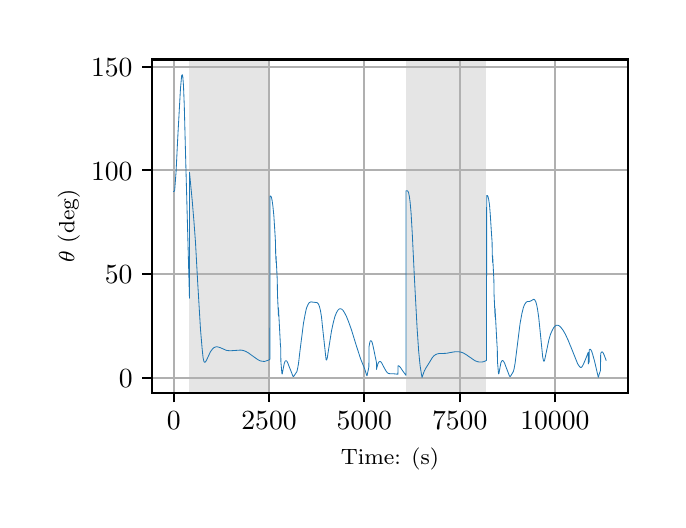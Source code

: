 \begingroup%
\makeatletter%
\begin{pgfpicture}%
\pgfpathrectangle{\pgfpointorigin}{\pgfqpoint{3.15in}{2.362in}}%
\pgfusepath{use as bounding box, clip}%
\begin{pgfscope}%
\pgfsetbuttcap%
\pgfsetmiterjoin%
\definecolor{currentfill}{rgb}{1.0,1.0,1.0}%
\pgfsetfillcolor{currentfill}%
\pgfsetlinewidth{0.0pt}%
\definecolor{currentstroke}{rgb}{1.0,1.0,1.0}%
\pgfsetstrokecolor{currentstroke}%
\pgfsetdash{}{0pt}%
\pgfpathmoveto{\pgfqpoint{0.0in}{0.0in}}%
\pgfpathlineto{\pgfqpoint{3.15in}{0.0in}}%
\pgfpathlineto{\pgfqpoint{3.15in}{2.362in}}%
\pgfpathlineto{\pgfqpoint{0.0in}{2.362in}}%
\pgfpathclose%
\pgfusepath{fill}%
\end{pgfscope}%
\begin{pgfscope}%
\pgfsetbuttcap%
\pgfsetmiterjoin%
\definecolor{currentfill}{rgb}{1.0,1.0,1.0}%
\pgfsetfillcolor{currentfill}%
\pgfsetlinewidth{0.0pt}%
\definecolor{currentstroke}{rgb}{0.0,0.0,0.0}%
\pgfsetstrokecolor{currentstroke}%
\pgfsetstrokeopacity{0.0}%
\pgfsetdash{}{0pt}%
\pgfpathmoveto{\pgfqpoint{0.622in}{0.537in}}%
\pgfpathlineto{\pgfqpoint{3.0in}{0.537in}}%
\pgfpathlineto{\pgfqpoint{3.0in}{2.203in}}%
\pgfpathlineto{\pgfqpoint{0.622in}{2.203in}}%
\pgfpathclose%
\pgfusepath{fill}%
\end{pgfscope}%
\begin{pgfscope}%
\pgfpathrectangle{\pgfqpoint{0.622in}{0.537in}}{\pgfqpoint{2.377in}{1.666in}}%
\pgfusepath{clip}%
\pgfsetbuttcap%
\pgfsetmiterjoin%
\definecolor{currentfill}{rgb}{0.502,0.502,0.502}%
\pgfsetfillcolor{currentfill}%
\pgfsetfillopacity{0.2}%
\pgfsetlinewidth{0.0pt}%
\definecolor{currentstroke}{rgb}{0.0,0.0,0.0}%
\pgfsetstrokecolor{currentstroke}%
\pgfsetstrokeopacity{0.2}%
\pgfsetdash{}{0pt}%
\pgfpathmoveto{\pgfqpoint{0.809in}{0.537in}}%
\pgfpathlineto{\pgfqpoint{0.809in}{2.203in}}%
\pgfpathlineto{\pgfqpoint{1.211in}{2.203in}}%
\pgfpathlineto{\pgfqpoint{1.211in}{0.537in}}%
\pgfpathclose%
\pgfusepath{fill}%
\end{pgfscope}%
\begin{pgfscope}%
\pgfpathrectangle{\pgfqpoint{0.622in}{0.537in}}{\pgfqpoint{2.377in}{1.666in}}%
\pgfusepath{clip}%
\pgfsetbuttcap%
\pgfsetmiterjoin%
\definecolor{currentfill}{rgb}{0.502,0.502,0.502}%
\pgfsetfillcolor{currentfill}%
\pgfsetfillopacity{0.2}%
\pgfsetlinewidth{0.0pt}%
\definecolor{currentstroke}{rgb}{0.0,0.0,0.0}%
\pgfsetstrokecolor{currentstroke}%
\pgfsetstrokeopacity{0.2}%
\pgfsetdash{}{0pt}%
\pgfpathmoveto{\pgfqpoint{1.892in}{0.537in}}%
\pgfpathlineto{\pgfqpoint{1.892in}{2.203in}}%
\pgfpathlineto{\pgfqpoint{2.294in}{2.203in}}%
\pgfpathlineto{\pgfqpoint{2.294in}{0.537in}}%
\pgfpathclose%
\pgfusepath{fill}%
\end{pgfscope}%
\begin{pgfscope}%
\pgfpathrectangle{\pgfqpoint{0.622in}{0.537in}}{\pgfqpoint{2.377in}{1.666in}}%
\pgfusepath{clip}%
\pgfsetrectcap%
\pgfsetroundjoin%
\pgfsetlinewidth{0.803pt}%
\definecolor{currentstroke}{rgb}{0.69,0.69,0.69}%
\pgfsetstrokecolor{currentstroke}%
\pgfsetdash{}{0pt}%
\pgfpathmoveto{\pgfqpoint{0.73in}{0.537in}}%
\pgfpathlineto{\pgfqpoint{0.73in}{2.203in}}%
\pgfusepath{stroke}%
\end{pgfscope}%
\begin{pgfscope}%
\pgfsetbuttcap%
\pgfsetroundjoin%
\definecolor{currentfill}{rgb}{0.0,0.0,0.0}%
\pgfsetfillcolor{currentfill}%
\pgfsetlinewidth{0.803pt}%
\definecolor{currentstroke}{rgb}{0.0,0.0,0.0}%
\pgfsetstrokecolor{currentstroke}%
\pgfsetdash{}{0pt}%
\pgfsys@defobject{currentmarker}{\pgfqpoint{0.0in}{-0.049in}}{\pgfqpoint{0.0in}{0.0in}}{%
\pgfpathmoveto{\pgfqpoint{0.0in}{0.0in}}%
\pgfpathlineto{\pgfqpoint{0.0in}{-0.049in}}%
\pgfusepath{stroke,fill}%
}%
\begin{pgfscope}%
\pgfsys@transformshift{0.73in}{0.537in}%
\pgfsys@useobject{currentmarker}{}%
\end{pgfscope}%
\end{pgfscope}%
\begin{pgfscope}%
\definecolor{textcolor}{rgb}{0.0,0.0,0.0}%
\pgfsetstrokecolor{textcolor}%
\pgfsetfillcolor{textcolor}%
\pgftext[x=0.73in,y=0.44in,,top]{\color{textcolor}\rmfamily\fontsize{10.0}{12.0}\selectfont \(\displaystyle {0}\)}%
\end{pgfscope}%
\begin{pgfscope}%
\pgfpathrectangle{\pgfqpoint{0.622in}{0.537in}}{\pgfqpoint{2.377in}{1.666in}}%
\pgfusepath{clip}%
\pgfsetrectcap%
\pgfsetroundjoin%
\pgfsetlinewidth{0.803pt}%
\definecolor{currentstroke}{rgb}{0.69,0.69,0.69}%
\pgfsetstrokecolor{currentstroke}%
\pgfsetdash{}{0pt}%
\pgfpathmoveto{\pgfqpoint{1.207in}{0.537in}}%
\pgfpathlineto{\pgfqpoint{1.207in}{2.203in}}%
\pgfusepath{stroke}%
\end{pgfscope}%
\begin{pgfscope}%
\pgfsetbuttcap%
\pgfsetroundjoin%
\definecolor{currentfill}{rgb}{0.0,0.0,0.0}%
\pgfsetfillcolor{currentfill}%
\pgfsetlinewidth{0.803pt}%
\definecolor{currentstroke}{rgb}{0.0,0.0,0.0}%
\pgfsetstrokecolor{currentstroke}%
\pgfsetdash{}{0pt}%
\pgfsys@defobject{currentmarker}{\pgfqpoint{0.0in}{-0.049in}}{\pgfqpoint{0.0in}{0.0in}}{%
\pgfpathmoveto{\pgfqpoint{0.0in}{0.0in}}%
\pgfpathlineto{\pgfqpoint{0.0in}{-0.049in}}%
\pgfusepath{stroke,fill}%
}%
\begin{pgfscope}%
\pgfsys@transformshift{1.207in}{0.537in}%
\pgfsys@useobject{currentmarker}{}%
\end{pgfscope}%
\end{pgfscope}%
\begin{pgfscope}%
\definecolor{textcolor}{rgb}{0.0,0.0,0.0}%
\pgfsetstrokecolor{textcolor}%
\pgfsetfillcolor{textcolor}%
\pgftext[x=1.207in,y=0.44in,,top]{\color{textcolor}\rmfamily\fontsize{10.0}{12.0}\selectfont \(\displaystyle {2500}\)}%
\end{pgfscope}%
\begin{pgfscope}%
\pgfpathrectangle{\pgfqpoint{0.622in}{0.537in}}{\pgfqpoint{2.377in}{1.666in}}%
\pgfusepath{clip}%
\pgfsetrectcap%
\pgfsetroundjoin%
\pgfsetlinewidth{0.803pt}%
\definecolor{currentstroke}{rgb}{0.69,0.69,0.69}%
\pgfsetstrokecolor{currentstroke}%
\pgfsetdash{}{0pt}%
\pgfpathmoveto{\pgfqpoint{1.683in}{0.537in}}%
\pgfpathlineto{\pgfqpoint{1.683in}{2.203in}}%
\pgfusepath{stroke}%
\end{pgfscope}%
\begin{pgfscope}%
\pgfsetbuttcap%
\pgfsetroundjoin%
\definecolor{currentfill}{rgb}{0.0,0.0,0.0}%
\pgfsetfillcolor{currentfill}%
\pgfsetlinewidth{0.803pt}%
\definecolor{currentstroke}{rgb}{0.0,0.0,0.0}%
\pgfsetstrokecolor{currentstroke}%
\pgfsetdash{}{0pt}%
\pgfsys@defobject{currentmarker}{\pgfqpoint{0.0in}{-0.049in}}{\pgfqpoint{0.0in}{0.0in}}{%
\pgfpathmoveto{\pgfqpoint{0.0in}{0.0in}}%
\pgfpathlineto{\pgfqpoint{0.0in}{-0.049in}}%
\pgfusepath{stroke,fill}%
}%
\begin{pgfscope}%
\pgfsys@transformshift{1.683in}{0.537in}%
\pgfsys@useobject{currentmarker}{}%
\end{pgfscope}%
\end{pgfscope}%
\begin{pgfscope}%
\definecolor{textcolor}{rgb}{0.0,0.0,0.0}%
\pgfsetstrokecolor{textcolor}%
\pgfsetfillcolor{textcolor}%
\pgftext[x=1.683in,y=0.44in,,top]{\color{textcolor}\rmfamily\fontsize{10.0}{12.0}\selectfont \(\displaystyle {5000}\)}%
\end{pgfscope}%
\begin{pgfscope}%
\pgfpathrectangle{\pgfqpoint{0.622in}{0.537in}}{\pgfqpoint{2.377in}{1.666in}}%
\pgfusepath{clip}%
\pgfsetrectcap%
\pgfsetroundjoin%
\pgfsetlinewidth{0.803pt}%
\definecolor{currentstroke}{rgb}{0.69,0.69,0.69}%
\pgfsetstrokecolor{currentstroke}%
\pgfsetdash{}{0pt}%
\pgfpathmoveto{\pgfqpoint{2.16in}{0.537in}}%
\pgfpathlineto{\pgfqpoint{2.16in}{2.203in}}%
\pgfusepath{stroke}%
\end{pgfscope}%
\begin{pgfscope}%
\pgfsetbuttcap%
\pgfsetroundjoin%
\definecolor{currentfill}{rgb}{0.0,0.0,0.0}%
\pgfsetfillcolor{currentfill}%
\pgfsetlinewidth{0.803pt}%
\definecolor{currentstroke}{rgb}{0.0,0.0,0.0}%
\pgfsetstrokecolor{currentstroke}%
\pgfsetdash{}{0pt}%
\pgfsys@defobject{currentmarker}{\pgfqpoint{0.0in}{-0.049in}}{\pgfqpoint{0.0in}{0.0in}}{%
\pgfpathmoveto{\pgfqpoint{0.0in}{0.0in}}%
\pgfpathlineto{\pgfqpoint{0.0in}{-0.049in}}%
\pgfusepath{stroke,fill}%
}%
\begin{pgfscope}%
\pgfsys@transformshift{2.16in}{0.537in}%
\pgfsys@useobject{currentmarker}{}%
\end{pgfscope}%
\end{pgfscope}%
\begin{pgfscope}%
\definecolor{textcolor}{rgb}{0.0,0.0,0.0}%
\pgfsetstrokecolor{textcolor}%
\pgfsetfillcolor{textcolor}%
\pgftext[x=2.16in,y=0.44in,,top]{\color{textcolor}\rmfamily\fontsize{10.0}{12.0}\selectfont \(\displaystyle {7500}\)}%
\end{pgfscope}%
\begin{pgfscope}%
\pgfpathrectangle{\pgfqpoint{0.622in}{0.537in}}{\pgfqpoint{2.377in}{1.666in}}%
\pgfusepath{clip}%
\pgfsetrectcap%
\pgfsetroundjoin%
\pgfsetlinewidth{0.803pt}%
\definecolor{currentstroke}{rgb}{0.69,0.69,0.69}%
\pgfsetstrokecolor{currentstroke}%
\pgfsetdash{}{0pt}%
\pgfpathmoveto{\pgfqpoint{2.636in}{0.537in}}%
\pgfpathlineto{\pgfqpoint{2.636in}{2.203in}}%
\pgfusepath{stroke}%
\end{pgfscope}%
\begin{pgfscope}%
\pgfsetbuttcap%
\pgfsetroundjoin%
\definecolor{currentfill}{rgb}{0.0,0.0,0.0}%
\pgfsetfillcolor{currentfill}%
\pgfsetlinewidth{0.803pt}%
\definecolor{currentstroke}{rgb}{0.0,0.0,0.0}%
\pgfsetstrokecolor{currentstroke}%
\pgfsetdash{}{0pt}%
\pgfsys@defobject{currentmarker}{\pgfqpoint{0.0in}{-0.049in}}{\pgfqpoint{0.0in}{0.0in}}{%
\pgfpathmoveto{\pgfqpoint{0.0in}{0.0in}}%
\pgfpathlineto{\pgfqpoint{0.0in}{-0.049in}}%
\pgfusepath{stroke,fill}%
}%
\begin{pgfscope}%
\pgfsys@transformshift{2.636in}{0.537in}%
\pgfsys@useobject{currentmarker}{}%
\end{pgfscope}%
\end{pgfscope}%
\begin{pgfscope}%
\definecolor{textcolor}{rgb}{0.0,0.0,0.0}%
\pgfsetstrokecolor{textcolor}%
\pgfsetfillcolor{textcolor}%
\pgftext[x=2.636in,y=0.44in,,top]{\color{textcolor}\rmfamily\fontsize{10.0}{12.0}\selectfont \(\displaystyle {10000}\)}%
\end{pgfscope}%
\begin{pgfscope}%
\definecolor{textcolor}{rgb}{0.0,0.0,0.0}%
\pgfsetstrokecolor{textcolor}%
\pgfsetfillcolor{textcolor}%
\pgftext[x=1.811in,y=0.261in,,top]{\color{textcolor}\rmfamily\fontsize{8.0}{9.6}\selectfont Time: (s)}%
\end{pgfscope}%
\begin{pgfscope}%
\pgfpathrectangle{\pgfqpoint{0.622in}{0.537in}}{\pgfqpoint{2.377in}{1.666in}}%
\pgfusepath{clip}%
\pgfsetrectcap%
\pgfsetroundjoin%
\pgfsetlinewidth{0.803pt}%
\definecolor{currentstroke}{rgb}{0.69,0.69,0.69}%
\pgfsetstrokecolor{currentstroke}%
\pgfsetdash{}{0pt}%
\pgfpathmoveto{\pgfqpoint{0.622in}{0.611in}}%
\pgfpathlineto{\pgfqpoint{3.0in}{0.611in}}%
\pgfusepath{stroke}%
\end{pgfscope}%
\begin{pgfscope}%
\pgfsetbuttcap%
\pgfsetroundjoin%
\definecolor{currentfill}{rgb}{0.0,0.0,0.0}%
\pgfsetfillcolor{currentfill}%
\pgfsetlinewidth{0.803pt}%
\definecolor{currentstroke}{rgb}{0.0,0.0,0.0}%
\pgfsetstrokecolor{currentstroke}%
\pgfsetdash{}{0pt}%
\pgfsys@defobject{currentmarker}{\pgfqpoint{-0.049in}{0.0in}}{\pgfqpoint{-0.0in}{0.0in}}{%
\pgfpathmoveto{\pgfqpoint{-0.0in}{0.0in}}%
\pgfpathlineto{\pgfqpoint{-0.049in}{0.0in}}%
\pgfusepath{stroke,fill}%
}%
\begin{pgfscope}%
\pgfsys@transformshift{0.622in}{0.611in}%
\pgfsys@useobject{currentmarker}{}%
\end{pgfscope}%
\end{pgfscope}%
\begin{pgfscope}%
\definecolor{textcolor}{rgb}{0.0,0.0,0.0}%
\pgfsetstrokecolor{textcolor}%
\pgfsetfillcolor{textcolor}%
\pgftext[x=0.456in, y=0.563in, left, base]{\color{textcolor}\rmfamily\fontsize{10.0}{12.0}\selectfont \(\displaystyle {0}\)}%
\end{pgfscope}%
\begin{pgfscope}%
\pgfpathrectangle{\pgfqpoint{0.622in}{0.537in}}{\pgfqpoint{2.377in}{1.666in}}%
\pgfusepath{clip}%
\pgfsetrectcap%
\pgfsetroundjoin%
\pgfsetlinewidth{0.803pt}%
\definecolor{currentstroke}{rgb}{0.69,0.69,0.69}%
\pgfsetstrokecolor{currentstroke}%
\pgfsetdash{}{0pt}%
\pgfpathmoveto{\pgfqpoint{0.622in}{1.13in}}%
\pgfpathlineto{\pgfqpoint{3.0in}{1.13in}}%
\pgfusepath{stroke}%
\end{pgfscope}%
\begin{pgfscope}%
\pgfsetbuttcap%
\pgfsetroundjoin%
\definecolor{currentfill}{rgb}{0.0,0.0,0.0}%
\pgfsetfillcolor{currentfill}%
\pgfsetlinewidth{0.803pt}%
\definecolor{currentstroke}{rgb}{0.0,0.0,0.0}%
\pgfsetstrokecolor{currentstroke}%
\pgfsetdash{}{0pt}%
\pgfsys@defobject{currentmarker}{\pgfqpoint{-0.049in}{0.0in}}{\pgfqpoint{-0.0in}{0.0in}}{%
\pgfpathmoveto{\pgfqpoint{-0.0in}{0.0in}}%
\pgfpathlineto{\pgfqpoint{-0.049in}{0.0in}}%
\pgfusepath{stroke,fill}%
}%
\begin{pgfscope}%
\pgfsys@transformshift{0.622in}{1.13in}%
\pgfsys@useobject{currentmarker}{}%
\end{pgfscope}%
\end{pgfscope}%
\begin{pgfscope}%
\definecolor{textcolor}{rgb}{0.0,0.0,0.0}%
\pgfsetstrokecolor{textcolor}%
\pgfsetfillcolor{textcolor}%
\pgftext[x=0.386in, y=1.082in, left, base]{\color{textcolor}\rmfamily\fontsize{10.0}{12.0}\selectfont \(\displaystyle {50}\)}%
\end{pgfscope}%
\begin{pgfscope}%
\pgfpathrectangle{\pgfqpoint{0.622in}{0.537in}}{\pgfqpoint{2.377in}{1.666in}}%
\pgfusepath{clip}%
\pgfsetrectcap%
\pgfsetroundjoin%
\pgfsetlinewidth{0.803pt}%
\definecolor{currentstroke}{rgb}{0.69,0.69,0.69}%
\pgfsetstrokecolor{currentstroke}%
\pgfsetdash{}{0pt}%
\pgfpathmoveto{\pgfqpoint{0.622in}{1.649in}}%
\pgfpathlineto{\pgfqpoint{3.0in}{1.649in}}%
\pgfusepath{stroke}%
\end{pgfscope}%
\begin{pgfscope}%
\pgfsetbuttcap%
\pgfsetroundjoin%
\definecolor{currentfill}{rgb}{0.0,0.0,0.0}%
\pgfsetfillcolor{currentfill}%
\pgfsetlinewidth{0.803pt}%
\definecolor{currentstroke}{rgb}{0.0,0.0,0.0}%
\pgfsetstrokecolor{currentstroke}%
\pgfsetdash{}{0pt}%
\pgfsys@defobject{currentmarker}{\pgfqpoint{-0.049in}{0.0in}}{\pgfqpoint{-0.0in}{0.0in}}{%
\pgfpathmoveto{\pgfqpoint{-0.0in}{0.0in}}%
\pgfpathlineto{\pgfqpoint{-0.049in}{0.0in}}%
\pgfusepath{stroke,fill}%
}%
\begin{pgfscope}%
\pgfsys@transformshift{0.622in}{1.649in}%
\pgfsys@useobject{currentmarker}{}%
\end{pgfscope}%
\end{pgfscope}%
\begin{pgfscope}%
\definecolor{textcolor}{rgb}{0.0,0.0,0.0}%
\pgfsetstrokecolor{textcolor}%
\pgfsetfillcolor{textcolor}%
\pgftext[x=0.317in, y=1.6in, left, base]{\color{textcolor}\rmfamily\fontsize{10.0}{12.0}\selectfont \(\displaystyle {100}\)}%
\end{pgfscope}%
\begin{pgfscope}%
\pgfpathrectangle{\pgfqpoint{0.622in}{0.537in}}{\pgfqpoint{2.377in}{1.666in}}%
\pgfusepath{clip}%
\pgfsetrectcap%
\pgfsetroundjoin%
\pgfsetlinewidth{0.803pt}%
\definecolor{currentstroke}{rgb}{0.69,0.69,0.69}%
\pgfsetstrokecolor{currentstroke}%
\pgfsetdash{}{0pt}%
\pgfpathmoveto{\pgfqpoint{0.622in}{2.167in}}%
\pgfpathlineto{\pgfqpoint{3.0in}{2.167in}}%
\pgfusepath{stroke}%
\end{pgfscope}%
\begin{pgfscope}%
\pgfsetbuttcap%
\pgfsetroundjoin%
\definecolor{currentfill}{rgb}{0.0,0.0,0.0}%
\pgfsetfillcolor{currentfill}%
\pgfsetlinewidth{0.803pt}%
\definecolor{currentstroke}{rgb}{0.0,0.0,0.0}%
\pgfsetstrokecolor{currentstroke}%
\pgfsetdash{}{0pt}%
\pgfsys@defobject{currentmarker}{\pgfqpoint{-0.049in}{0.0in}}{\pgfqpoint{-0.0in}{0.0in}}{%
\pgfpathmoveto{\pgfqpoint{-0.0in}{0.0in}}%
\pgfpathlineto{\pgfqpoint{-0.049in}{0.0in}}%
\pgfusepath{stroke,fill}%
}%
\begin{pgfscope}%
\pgfsys@transformshift{0.622in}{2.167in}%
\pgfsys@useobject{currentmarker}{}%
\end{pgfscope}%
\end{pgfscope}%
\begin{pgfscope}%
\definecolor{textcolor}{rgb}{0.0,0.0,0.0}%
\pgfsetstrokecolor{textcolor}%
\pgfsetfillcolor{textcolor}%
\pgftext[x=0.317in, y=2.119in, left, base]{\color{textcolor}\rmfamily\fontsize{10.0}{12.0}\selectfont \(\displaystyle {150}\)}%
\end{pgfscope}%
\begin{pgfscope}%
\definecolor{textcolor}{rgb}{0.0,0.0,0.0}%
\pgfsetstrokecolor{textcolor}%
\pgfsetfillcolor{textcolor}%
\pgftext[x=0.261in,y=1.37in,,bottom,rotate=90.0]{\color{textcolor}\rmfamily\fontsize{8.0}{9.6}\selectfont \(\displaystyle \theta\) (deg)}%
\end{pgfscope}%
\begin{pgfscope}%
\pgfpathrectangle{\pgfqpoint{0.622in}{0.537in}}{\pgfqpoint{2.377in}{1.666in}}%
\pgfusepath{clip}%
\pgfsetrectcap%
\pgfsetroundjoin%
\pgfsetlinewidth{0.301pt}%
\definecolor{currentstroke}{rgb}{0.122,0.467,0.706}%
\pgfsetstrokecolor{currentstroke}%
\pgfsetdash{}{0pt}%
\pgfpathmoveto{\pgfqpoint{0.73in}{1.543in}}%
\pgfpathlineto{\pgfqpoint{0.733in}{1.544in}}%
\pgfpathlineto{\pgfqpoint{0.735in}{1.551in}}%
\pgfpathlineto{\pgfqpoint{0.737in}{1.575in}}%
\pgfpathlineto{\pgfqpoint{0.742in}{1.642in}}%
\pgfpathlineto{\pgfqpoint{0.75in}{1.805in}}%
\pgfpathlineto{\pgfqpoint{0.764in}{2.058in}}%
\pgfpathlineto{\pgfqpoint{0.77in}{2.123in}}%
\pgfpathlineto{\pgfqpoint{0.77in}{2.124in}}%
\pgfpathlineto{\pgfqpoint{0.77in}{2.115in}}%
\pgfpathlineto{\pgfqpoint{0.771in}{2.12in}}%
\pgfpathlineto{\pgfqpoint{0.773in}{2.127in}}%
\pgfpathlineto{\pgfqpoint{0.773in}{2.127in}}%
\pgfpathlineto{\pgfqpoint{0.774in}{2.125in}}%
\pgfpathlineto{\pgfqpoint{0.776in}{2.113in}}%
\pgfpathlineto{\pgfqpoint{0.779in}{2.072in}}%
\pgfpathlineto{\pgfqpoint{0.783in}{1.973in}}%
\pgfpathlineto{\pgfqpoint{0.789in}{1.742in}}%
\pgfpathlineto{\pgfqpoint{0.809in}{1.009in}}%
\pgfpathlineto{\pgfqpoint{0.809in}{1.639in}}%
\pgfpathlineto{\pgfqpoint{0.81in}{1.629in}}%
\pgfpathlineto{\pgfqpoint{0.823in}{1.494in}}%
\pgfpathlineto{\pgfqpoint{0.831in}{1.397in}}%
\pgfpathlineto{\pgfqpoint{0.839in}{1.29in}}%
\pgfpathlineto{\pgfqpoint{0.85in}{1.089in}}%
\pgfpathlineto{\pgfqpoint{0.864in}{0.855in}}%
\pgfpathlineto{\pgfqpoint{0.872in}{0.76in}}%
\pgfpathlineto{\pgfqpoint{0.877in}{0.712in}}%
\pgfpathlineto{\pgfqpoint{0.881in}{0.694in}}%
\pgfpathlineto{\pgfqpoint{0.884in}{0.689in}}%
\pgfpathlineto{\pgfqpoint{0.887in}{0.689in}}%
\pgfpathlineto{\pgfqpoint{0.889in}{0.691in}}%
\pgfpathlineto{\pgfqpoint{0.894in}{0.699in}}%
\pgfpathlineto{\pgfqpoint{0.914in}{0.742in}}%
\pgfpathlineto{\pgfqpoint{0.924in}{0.755in}}%
\pgfpathlineto{\pgfqpoint{0.931in}{0.762in}}%
\pgfpathlineto{\pgfqpoint{0.938in}{0.765in}}%
\pgfpathlineto{\pgfqpoint{0.945in}{0.767in}}%
\pgfpathlineto{\pgfqpoint{0.953in}{0.765in}}%
\pgfpathlineto{\pgfqpoint{0.963in}{0.762in}}%
\pgfpathlineto{\pgfqpoint{0.995in}{0.748in}}%
\pgfpathlineto{\pgfqpoint{1.007in}{0.747in}}%
\pgfpathlineto{\pgfqpoint{1.021in}{0.747in}}%
\pgfpathlineto{\pgfqpoint{1.066in}{0.75in}}%
\pgfpathlineto{\pgfqpoint{1.078in}{0.748in}}%
\pgfpathlineto{\pgfqpoint{1.091in}{0.743in}}%
\pgfpathlineto{\pgfqpoint{1.105in}{0.735in}}%
\pgfpathlineto{\pgfqpoint{1.124in}{0.721in}}%
\pgfpathlineto{\pgfqpoint{1.151in}{0.702in}}%
\pgfpathlineto{\pgfqpoint{1.163in}{0.696in}}%
\pgfpathlineto{\pgfqpoint{1.174in}{0.694in}}%
\pgfpathlineto{\pgfqpoint{1.184in}{0.693in}}%
\pgfpathlineto{\pgfqpoint{1.193in}{0.696in}}%
\pgfpathlineto{\pgfqpoint{1.205in}{0.7in}}%
\pgfpathlineto{\pgfqpoint{1.211in}{0.704in}}%
\pgfpathlineto{\pgfqpoint{1.212in}{1.52in}}%
\pgfpathlineto{\pgfqpoint{1.215in}{1.52in}}%
\pgfpathlineto{\pgfqpoint{1.217in}{1.518in}}%
\pgfpathlineto{\pgfqpoint{1.219in}{1.513in}}%
\pgfpathlineto{\pgfqpoint{1.222in}{1.499in}}%
\pgfpathlineto{\pgfqpoint{1.226in}{1.471in}}%
\pgfpathlineto{\pgfqpoint{1.231in}{1.42in}}%
\pgfpathlineto{\pgfqpoint{1.237in}{1.325in}}%
\pgfpathlineto{\pgfqpoint{1.239in}{1.289in}}%
\pgfpathlineto{\pgfqpoint{1.24in}{1.228in}}%
\pgfpathlineto{\pgfqpoint{1.242in}{1.187in}}%
\pgfpathlineto{\pgfqpoint{1.242in}{1.219in}}%
\pgfpathlineto{\pgfqpoint{1.243in}{1.199in}}%
\pgfpathlineto{\pgfqpoint{1.248in}{1.099in}}%
\pgfpathlineto{\pgfqpoint{1.249in}{1.027in}}%
\pgfpathlineto{\pgfqpoint{1.254in}{0.92in}}%
\pgfpathlineto{\pgfqpoint{1.254in}{0.961in}}%
\pgfpathlineto{\pgfqpoint{1.255in}{0.941in}}%
\pgfpathlineto{\pgfqpoint{1.264in}{0.77in}}%
\pgfpathlineto{\pgfqpoint{1.265in}{0.764in}}%
\pgfpathlineto{\pgfqpoint{1.266in}{0.693in}}%
\pgfpathlineto{\pgfqpoint{1.271in}{0.634in}}%
\pgfpathlineto{\pgfqpoint{1.272in}{0.63in}}%
\pgfpathlineto{\pgfqpoint{1.273in}{0.631in}}%
\pgfpathlineto{\pgfqpoint{1.274in}{0.638in}}%
\pgfpathlineto{\pgfqpoint{1.283in}{0.683in}}%
\pgfpathlineto{\pgfqpoint{1.287in}{0.694in}}%
\pgfpathlineto{\pgfqpoint{1.29in}{0.697in}}%
\pgfpathlineto{\pgfqpoint{1.293in}{0.697in}}%
\pgfpathlineto{\pgfqpoint{1.296in}{0.694in}}%
\pgfpathlineto{\pgfqpoint{1.3in}{0.687in}}%
\pgfpathlineto{\pgfqpoint{1.306in}{0.671in}}%
\pgfpathlineto{\pgfqpoint{1.327in}{0.618in}}%
\pgfpathlineto{\pgfqpoint{1.329in}{0.618in}}%
\pgfpathlineto{\pgfqpoint{1.332in}{0.621in}}%
\pgfpathlineto{\pgfqpoint{1.346in}{0.642in}}%
\pgfpathlineto{\pgfqpoint{1.349in}{0.655in}}%
\pgfpathlineto{\pgfqpoint{1.354in}{0.681in}}%
\pgfpathlineto{\pgfqpoint{1.361in}{0.742in}}%
\pgfpathlineto{\pgfqpoint{1.379in}{0.884in}}%
\pgfpathlineto{\pgfqpoint{1.388in}{0.933in}}%
\pgfpathlineto{\pgfqpoint{1.394in}{0.96in}}%
\pgfpathlineto{\pgfqpoint{1.401in}{0.976in}}%
\pgfpathlineto{\pgfqpoint{1.406in}{0.985in}}%
\pgfpathlineto{\pgfqpoint{1.411in}{0.989in}}%
\pgfpathlineto{\pgfqpoint{1.417in}{0.991in}}%
\pgfpathlineto{\pgfqpoint{1.423in}{0.99in}}%
\pgfpathlineto{\pgfqpoint{1.441in}{0.988in}}%
\pgfpathlineto{\pgfqpoint{1.447in}{0.987in}}%
\pgfpathlineto{\pgfqpoint{1.451in}{0.984in}}%
\pgfpathlineto{\pgfqpoint{1.455in}{0.978in}}%
\pgfpathlineto{\pgfqpoint{1.459in}{0.967in}}%
\pgfpathlineto{\pgfqpoint{1.464in}{0.947in}}%
\pgfpathlineto{\pgfqpoint{1.469in}{0.917in}}%
\pgfpathlineto{\pgfqpoint{1.474in}{0.868in}}%
\pgfpathlineto{\pgfqpoint{1.492in}{0.702in}}%
\pgfpathlineto{\pgfqpoint{1.494in}{0.7in}}%
\pgfpathlineto{\pgfqpoint{1.495in}{0.701in}}%
\pgfpathlineto{\pgfqpoint{1.498in}{0.71in}}%
\pgfpathlineto{\pgfqpoint{1.502in}{0.737in}}%
\pgfpathlineto{\pgfqpoint{1.519in}{0.845in}}%
\pgfpathlineto{\pgfqpoint{1.528in}{0.887in}}%
\pgfpathlineto{\pgfqpoint{1.536in}{0.917in}}%
\pgfpathlineto{\pgfqpoint{1.544in}{0.937in}}%
\pgfpathlineto{\pgfqpoint{1.551in}{0.949in}}%
\pgfpathlineto{\pgfqpoint{1.556in}{0.954in}}%
\pgfpathlineto{\pgfqpoint{1.561in}{0.957in}}%
\pgfpathlineto{\pgfqpoint{1.566in}{0.956in}}%
\pgfpathlineto{\pgfqpoint{1.571in}{0.954in}}%
\pgfpathlineto{\pgfqpoint{1.577in}{0.948in}}%
\pgfpathlineto{\pgfqpoint{1.584in}{0.937in}}%
\pgfpathlineto{\pgfqpoint{1.593in}{0.92in}}%
\pgfpathlineto{\pgfqpoint{1.604in}{0.893in}}%
\pgfpathlineto{\pgfqpoint{1.619in}{0.851in}}%
\pgfpathlineto{\pgfqpoint{1.642in}{0.776in}}%
\pgfpathlineto{\pgfqpoint{1.665in}{0.705in}}%
\pgfpathlineto{\pgfqpoint{1.674in}{0.683in}}%
\pgfpathlineto{\pgfqpoint{1.685in}{0.656in}}%
\pgfpathlineto{\pgfqpoint{1.693in}{0.63in}}%
\pgfpathlineto{\pgfqpoint{1.696in}{0.622in}}%
\pgfpathlineto{\pgfqpoint{1.697in}{0.623in}}%
\pgfpathlineto{\pgfqpoint{1.699in}{0.632in}}%
\pgfpathlineto{\pgfqpoint{1.706in}{0.666in}}%
\pgfpathlineto{\pgfqpoint{1.706in}{0.667in}}%
\pgfpathlineto{\pgfqpoint{1.707in}{0.768in}}%
\pgfpathlineto{\pgfqpoint{1.711in}{0.79in}}%
\pgfpathlineto{\pgfqpoint{1.714in}{0.797in}}%
\pgfpathlineto{\pgfqpoint{1.717in}{0.797in}}%
\pgfpathlineto{\pgfqpoint{1.719in}{0.795in}}%
\pgfpathlineto{\pgfqpoint{1.722in}{0.789in}}%
\pgfpathlineto{\pgfqpoint{1.726in}{0.774in}}%
\pgfpathlineto{\pgfqpoint{1.733in}{0.741in}}%
\pgfpathlineto{\pgfqpoint{1.744in}{0.687in}}%
\pgfpathlineto{\pgfqpoint{1.744in}{0.653in}}%
\pgfpathlineto{\pgfqpoint{1.745in}{0.658in}}%
\pgfpathlineto{\pgfqpoint{1.751in}{0.681in}}%
\pgfpathlineto{\pgfqpoint{1.756in}{0.69in}}%
\pgfpathlineto{\pgfqpoint{1.76in}{0.693in}}%
\pgfpathlineto{\pgfqpoint{1.763in}{0.693in}}%
\pgfpathlineto{\pgfqpoint{1.766in}{0.691in}}%
\pgfpathlineto{\pgfqpoint{1.771in}{0.684in}}%
\pgfpathlineto{\pgfqpoint{1.779in}{0.668in}}%
\pgfpathlineto{\pgfqpoint{1.792in}{0.645in}}%
\pgfpathlineto{\pgfqpoint{1.798in}{0.637in}}%
\pgfpathlineto{\pgfqpoint{1.804in}{0.633in}}%
\pgfpathlineto{\pgfqpoint{1.811in}{0.632in}}%
\pgfpathlineto{\pgfqpoint{1.826in}{0.632in}}%
\pgfpathlineto{\pgfqpoint{1.843in}{0.63in}}%
\pgfpathlineto{\pgfqpoint{1.851in}{0.629in}}%
\pgfpathlineto{\pgfqpoint{1.852in}{0.672in}}%
\pgfpathlineto{\pgfqpoint{1.852in}{0.672in}}%
\pgfpathlineto{\pgfqpoint{1.857in}{0.67in}}%
\pgfpathlineto{\pgfqpoint{1.863in}{0.664in}}%
\pgfpathlineto{\pgfqpoint{1.873in}{0.649in}}%
\pgfpathlineto{\pgfqpoint{1.889in}{0.627in}}%
\pgfpathlineto{\pgfqpoint{1.892in}{0.624in}}%
\pgfpathlineto{\pgfqpoint{1.892in}{1.547in}}%
\pgfpathlineto{\pgfqpoint{1.893in}{1.547in}}%
\pgfpathlineto{\pgfqpoint{1.899in}{1.546in}}%
\pgfpathlineto{\pgfqpoint{1.902in}{1.543in}}%
\pgfpathlineto{\pgfqpoint{1.905in}{1.535in}}%
\pgfpathlineto{\pgfqpoint{1.908in}{1.52in}}%
\pgfpathlineto{\pgfqpoint{1.912in}{1.491in}}%
\pgfpathlineto{\pgfqpoint{1.917in}{1.435in}}%
\pgfpathlineto{\pgfqpoint{1.923in}{1.332in}}%
\pgfpathlineto{\pgfqpoint{1.934in}{1.104in}}%
\pgfpathlineto{\pgfqpoint{1.947in}{0.861in}}%
\pgfpathlineto{\pgfqpoint{1.955in}{0.744in}}%
\pgfpathlineto{\pgfqpoint{1.962in}{0.673in}}%
\pgfpathlineto{\pgfqpoint{1.969in}{0.628in}}%
\pgfpathlineto{\pgfqpoint{1.972in}{0.613in}}%
\pgfpathlineto{\pgfqpoint{1.972in}{0.614in}}%
\pgfpathlineto{\pgfqpoint{1.983in}{0.645in}}%
\pgfpathlineto{\pgfqpoint{1.991in}{0.66in}}%
\pgfpathlineto{\pgfqpoint{2.011in}{0.692in}}%
\pgfpathlineto{\pgfqpoint{2.023in}{0.712in}}%
\pgfpathlineto{\pgfqpoint{2.032in}{0.722in}}%
\pgfpathlineto{\pgfqpoint{2.041in}{0.728in}}%
\pgfpathlineto{\pgfqpoint{2.049in}{0.731in}}%
\pgfpathlineto{\pgfqpoint{2.058in}{0.733in}}%
\pgfpathlineto{\pgfqpoint{2.078in}{0.733in}}%
\pgfpathlineto{\pgfqpoint{2.095in}{0.734in}}%
\pgfpathlineto{\pgfqpoint{2.115in}{0.738in}}%
\pgfpathlineto{\pgfqpoint{2.139in}{0.742in}}%
\pgfpathlineto{\pgfqpoint{2.152in}{0.742in}}%
\pgfpathlineto{\pgfqpoint{2.165in}{0.74in}}%
\pgfpathlineto{\pgfqpoint{2.177in}{0.736in}}%
\pgfpathlineto{\pgfqpoint{2.191in}{0.728in}}%
\pgfpathlineto{\pgfqpoint{2.21in}{0.715in}}%
\pgfpathlineto{\pgfqpoint{2.236in}{0.697in}}%
\pgfpathlineto{\pgfqpoint{2.249in}{0.692in}}%
\pgfpathlineto{\pgfqpoint{2.259in}{0.69in}}%
\pgfpathlineto{\pgfqpoint{2.269in}{0.69in}}%
\pgfpathlineto{\pgfqpoint{2.28in}{0.692in}}%
\pgfpathlineto{\pgfqpoint{2.292in}{0.697in}}%
\pgfpathlineto{\pgfqpoint{2.294in}{0.698in}}%
\pgfpathlineto{\pgfqpoint{2.295in}{1.523in}}%
\pgfpathlineto{\pgfqpoint{2.298in}{1.523in}}%
\pgfpathlineto{\pgfqpoint{2.3in}{1.521in}}%
\pgfpathlineto{\pgfqpoint{2.302in}{1.516in}}%
\pgfpathlineto{\pgfqpoint{2.305in}{1.503in}}%
\pgfpathlineto{\pgfqpoint{2.309in}{1.477in}}%
\pgfpathlineto{\pgfqpoint{2.313in}{1.427in}}%
\pgfpathlineto{\pgfqpoint{2.319in}{1.333in}}%
\pgfpathlineto{\pgfqpoint{2.322in}{1.29in}}%
\pgfpathlineto{\pgfqpoint{2.323in}{1.229in}}%
\pgfpathlineto{\pgfqpoint{2.325in}{1.187in}}%
\pgfpathlineto{\pgfqpoint{2.325in}{1.22in}}%
\pgfpathlineto{\pgfqpoint{2.326in}{1.2in}}%
\pgfpathlineto{\pgfqpoint{2.331in}{1.099in}}%
\pgfpathlineto{\pgfqpoint{2.332in}{1.027in}}%
\pgfpathlineto{\pgfqpoint{2.337in}{0.915in}}%
\pgfpathlineto{\pgfqpoint{2.337in}{0.957in}}%
\pgfpathlineto{\pgfqpoint{2.338in}{0.937in}}%
\pgfpathlineto{\pgfqpoint{2.347in}{0.769in}}%
\pgfpathlineto{\pgfqpoint{2.348in}{0.764in}}%
\pgfpathlineto{\pgfqpoint{2.349in}{0.692in}}%
\pgfpathlineto{\pgfqpoint{2.354in}{0.634in}}%
\pgfpathlineto{\pgfqpoint{2.355in}{0.631in}}%
\pgfpathlineto{\pgfqpoint{2.356in}{0.631in}}%
\pgfpathlineto{\pgfqpoint{2.357in}{0.637in}}%
\pgfpathlineto{\pgfqpoint{2.366in}{0.686in}}%
\pgfpathlineto{\pgfqpoint{2.37in}{0.695in}}%
\pgfpathlineto{\pgfqpoint{2.374in}{0.698in}}%
\pgfpathlineto{\pgfqpoint{2.376in}{0.697in}}%
\pgfpathlineto{\pgfqpoint{2.379in}{0.694in}}%
\pgfpathlineto{\pgfqpoint{2.384in}{0.686in}}%
\pgfpathlineto{\pgfqpoint{2.391in}{0.667in}}%
\pgfpathlineto{\pgfqpoint{2.409in}{0.62in}}%
\pgfpathlineto{\pgfqpoint{2.412in}{0.618in}}%
\pgfpathlineto{\pgfqpoint{2.414in}{0.619in}}%
\pgfpathlineto{\pgfqpoint{2.419in}{0.627in}}%
\pgfpathlineto{\pgfqpoint{2.428in}{0.642in}}%
\pgfpathlineto{\pgfqpoint{2.432in}{0.656in}}%
\pgfpathlineto{\pgfqpoint{2.437in}{0.684in}}%
\pgfpathlineto{\pgfqpoint{2.445in}{0.748in}}%
\pgfpathlineto{\pgfqpoint{2.462in}{0.883in}}%
\pgfpathlineto{\pgfqpoint{2.471in}{0.932in}}%
\pgfpathlineto{\pgfqpoint{2.478in}{0.961in}}%
\pgfpathlineto{\pgfqpoint{2.484in}{0.977in}}%
\pgfpathlineto{\pgfqpoint{2.49in}{0.986in}}%
\pgfpathlineto{\pgfqpoint{2.495in}{0.991in}}%
\pgfpathlineto{\pgfqpoint{2.5in}{0.993in}}%
\pgfpathlineto{\pgfqpoint{2.507in}{0.993in}}%
\pgfpathlineto{\pgfqpoint{2.512in}{0.994in}}%
\pgfpathlineto{\pgfqpoint{2.518in}{0.997in}}%
\pgfpathlineto{\pgfqpoint{2.53in}{1.004in}}%
\pgfpathlineto{\pgfqpoint{2.533in}{1.003in}}%
\pgfpathlineto{\pgfqpoint{2.536in}{1.0in}}%
\pgfpathlineto{\pgfqpoint{2.54in}{0.993in}}%
\pgfpathlineto{\pgfqpoint{2.544in}{0.98in}}%
\pgfpathlineto{\pgfqpoint{2.549in}{0.956in}}%
\pgfpathlineto{\pgfqpoint{2.555in}{0.915in}}%
\pgfpathlineto{\pgfqpoint{2.563in}{0.837in}}%
\pgfpathlineto{\pgfqpoint{2.575in}{0.716in}}%
\pgfpathlineto{\pgfqpoint{2.579in}{0.697in}}%
\pgfpathlineto{\pgfqpoint{2.581in}{0.694in}}%
\pgfpathlineto{\pgfqpoint{2.583in}{0.695in}}%
\pgfpathlineto{\pgfqpoint{2.585in}{0.701in}}%
\pgfpathlineto{\pgfqpoint{2.589in}{0.72in}}%
\pgfpathlineto{\pgfqpoint{2.606in}{0.801in}}%
\pgfpathlineto{\pgfqpoint{2.614in}{0.829in}}%
\pgfpathlineto{\pgfqpoint{2.623in}{0.849in}}%
\pgfpathlineto{\pgfqpoint{2.63in}{0.862in}}%
\pgfpathlineto{\pgfqpoint{2.637in}{0.87in}}%
\pgfpathlineto{\pgfqpoint{2.643in}{0.874in}}%
\pgfpathlineto{\pgfqpoint{2.649in}{0.874in}}%
\pgfpathlineto{\pgfqpoint{2.654in}{0.873in}}%
\pgfpathlineto{\pgfqpoint{2.661in}{0.869in}}%
\pgfpathlineto{\pgfqpoint{2.668in}{0.861in}}%
\pgfpathlineto{\pgfqpoint{2.677in}{0.849in}}%
\pgfpathlineto{\pgfqpoint{2.688in}{0.83in}}%
\pgfpathlineto{\pgfqpoint{2.702in}{0.8in}}%
\pgfpathlineto{\pgfqpoint{2.722in}{0.751in}}%
\pgfpathlineto{\pgfqpoint{2.75in}{0.681in}}%
\pgfpathlineto{\pgfqpoint{2.758in}{0.669in}}%
\pgfpathlineto{\pgfqpoint{2.763in}{0.664in}}%
\pgfpathlineto{\pgfqpoint{2.766in}{0.663in}}%
\pgfpathlineto{\pgfqpoint{2.77in}{0.665in}}%
\pgfpathlineto{\pgfqpoint{2.774in}{0.67in}}%
\pgfpathlineto{\pgfqpoint{2.779in}{0.68in}}%
\pgfpathlineto{\pgfqpoint{2.788in}{0.701in}}%
\pgfpathlineto{\pgfqpoint{2.803in}{0.739in}}%
\pgfpathlineto{\pgfqpoint{2.803in}{0.681in}}%
\pgfpathlineto{\pgfqpoint{2.804in}{0.684in}}%
\pgfpathlineto{\pgfqpoint{2.807in}{0.69in}}%
\pgfpathlineto{\pgfqpoint{2.808in}{0.751in}}%
\pgfpathlineto{\pgfqpoint{2.811in}{0.754in}}%
\pgfpathlineto{\pgfqpoint{2.813in}{0.754in}}%
\pgfpathlineto{\pgfqpoint{2.816in}{0.751in}}%
\pgfpathlineto{\pgfqpoint{2.82in}{0.744in}}%
\pgfpathlineto{\pgfqpoint{2.825in}{0.728in}}%
\pgfpathlineto{\pgfqpoint{2.834in}{0.696in}}%
\pgfpathlineto{\pgfqpoint{2.853in}{0.614in}}%
\pgfpathlineto{\pgfqpoint{2.854in}{0.615in}}%
\pgfpathlineto{\pgfqpoint{2.857in}{0.627in}}%
\pgfpathlineto{\pgfqpoint{2.864in}{0.648in}}%
\pgfpathlineto{\pgfqpoint{2.865in}{0.732in}}%
\pgfpathlineto{\pgfqpoint{2.868in}{0.739in}}%
\pgfpathlineto{\pgfqpoint{2.872in}{0.741in}}%
\pgfpathlineto{\pgfqpoint{2.874in}{0.74in}}%
\pgfpathlineto{\pgfqpoint{2.878in}{0.735in}}%
\pgfpathlineto{\pgfqpoint{2.882in}{0.726in}}%
\pgfpathlineto{\pgfqpoint{2.89in}{0.705in}}%
\pgfpathlineto{\pgfqpoint{2.892in}{0.699in}}%
\pgfpathlineto{\pgfqpoint{2.892in}{0.699in}}%
\pgfusepath{stroke}%
\end{pgfscope}%
\begin{pgfscope}%
\pgfsetrectcap%
\pgfsetmiterjoin%
\pgfsetlinewidth{0.803pt}%
\definecolor{currentstroke}{rgb}{0.0,0.0,0.0}%
\pgfsetstrokecolor{currentstroke}%
\pgfsetdash{}{0pt}%
\pgfpathmoveto{\pgfqpoint{0.622in}{0.537in}}%
\pgfpathlineto{\pgfqpoint{0.622in}{2.203in}}%
\pgfusepath{stroke}%
\end{pgfscope}%
\begin{pgfscope}%
\pgfsetrectcap%
\pgfsetmiterjoin%
\pgfsetlinewidth{0.803pt}%
\definecolor{currentstroke}{rgb}{0.0,0.0,0.0}%
\pgfsetstrokecolor{currentstroke}%
\pgfsetdash{}{0pt}%
\pgfpathmoveto{\pgfqpoint{3.0in}{0.537in}}%
\pgfpathlineto{\pgfqpoint{3.0in}{2.203in}}%
\pgfusepath{stroke}%
\end{pgfscope}%
\begin{pgfscope}%
\pgfsetrectcap%
\pgfsetmiterjoin%
\pgfsetlinewidth{0.803pt}%
\definecolor{currentstroke}{rgb}{0.0,0.0,0.0}%
\pgfsetstrokecolor{currentstroke}%
\pgfsetdash{}{0pt}%
\pgfpathmoveto{\pgfqpoint{0.622in}{0.537in}}%
\pgfpathlineto{\pgfqpoint{3.0in}{0.537in}}%
\pgfusepath{stroke}%
\end{pgfscope}%
\begin{pgfscope}%
\pgfsetrectcap%
\pgfsetmiterjoin%
\pgfsetlinewidth{0.803pt}%
\definecolor{currentstroke}{rgb}{0.0,0.0,0.0}%
\pgfsetstrokecolor{currentstroke}%
\pgfsetdash{}{0pt}%
\pgfpathmoveto{\pgfqpoint{0.622in}{2.203in}}%
\pgfpathlineto{\pgfqpoint{3.0in}{2.203in}}%
\pgfusepath{stroke}%
\end{pgfscope}%
\end{pgfpicture}%
\makeatother%
\endgroup%

